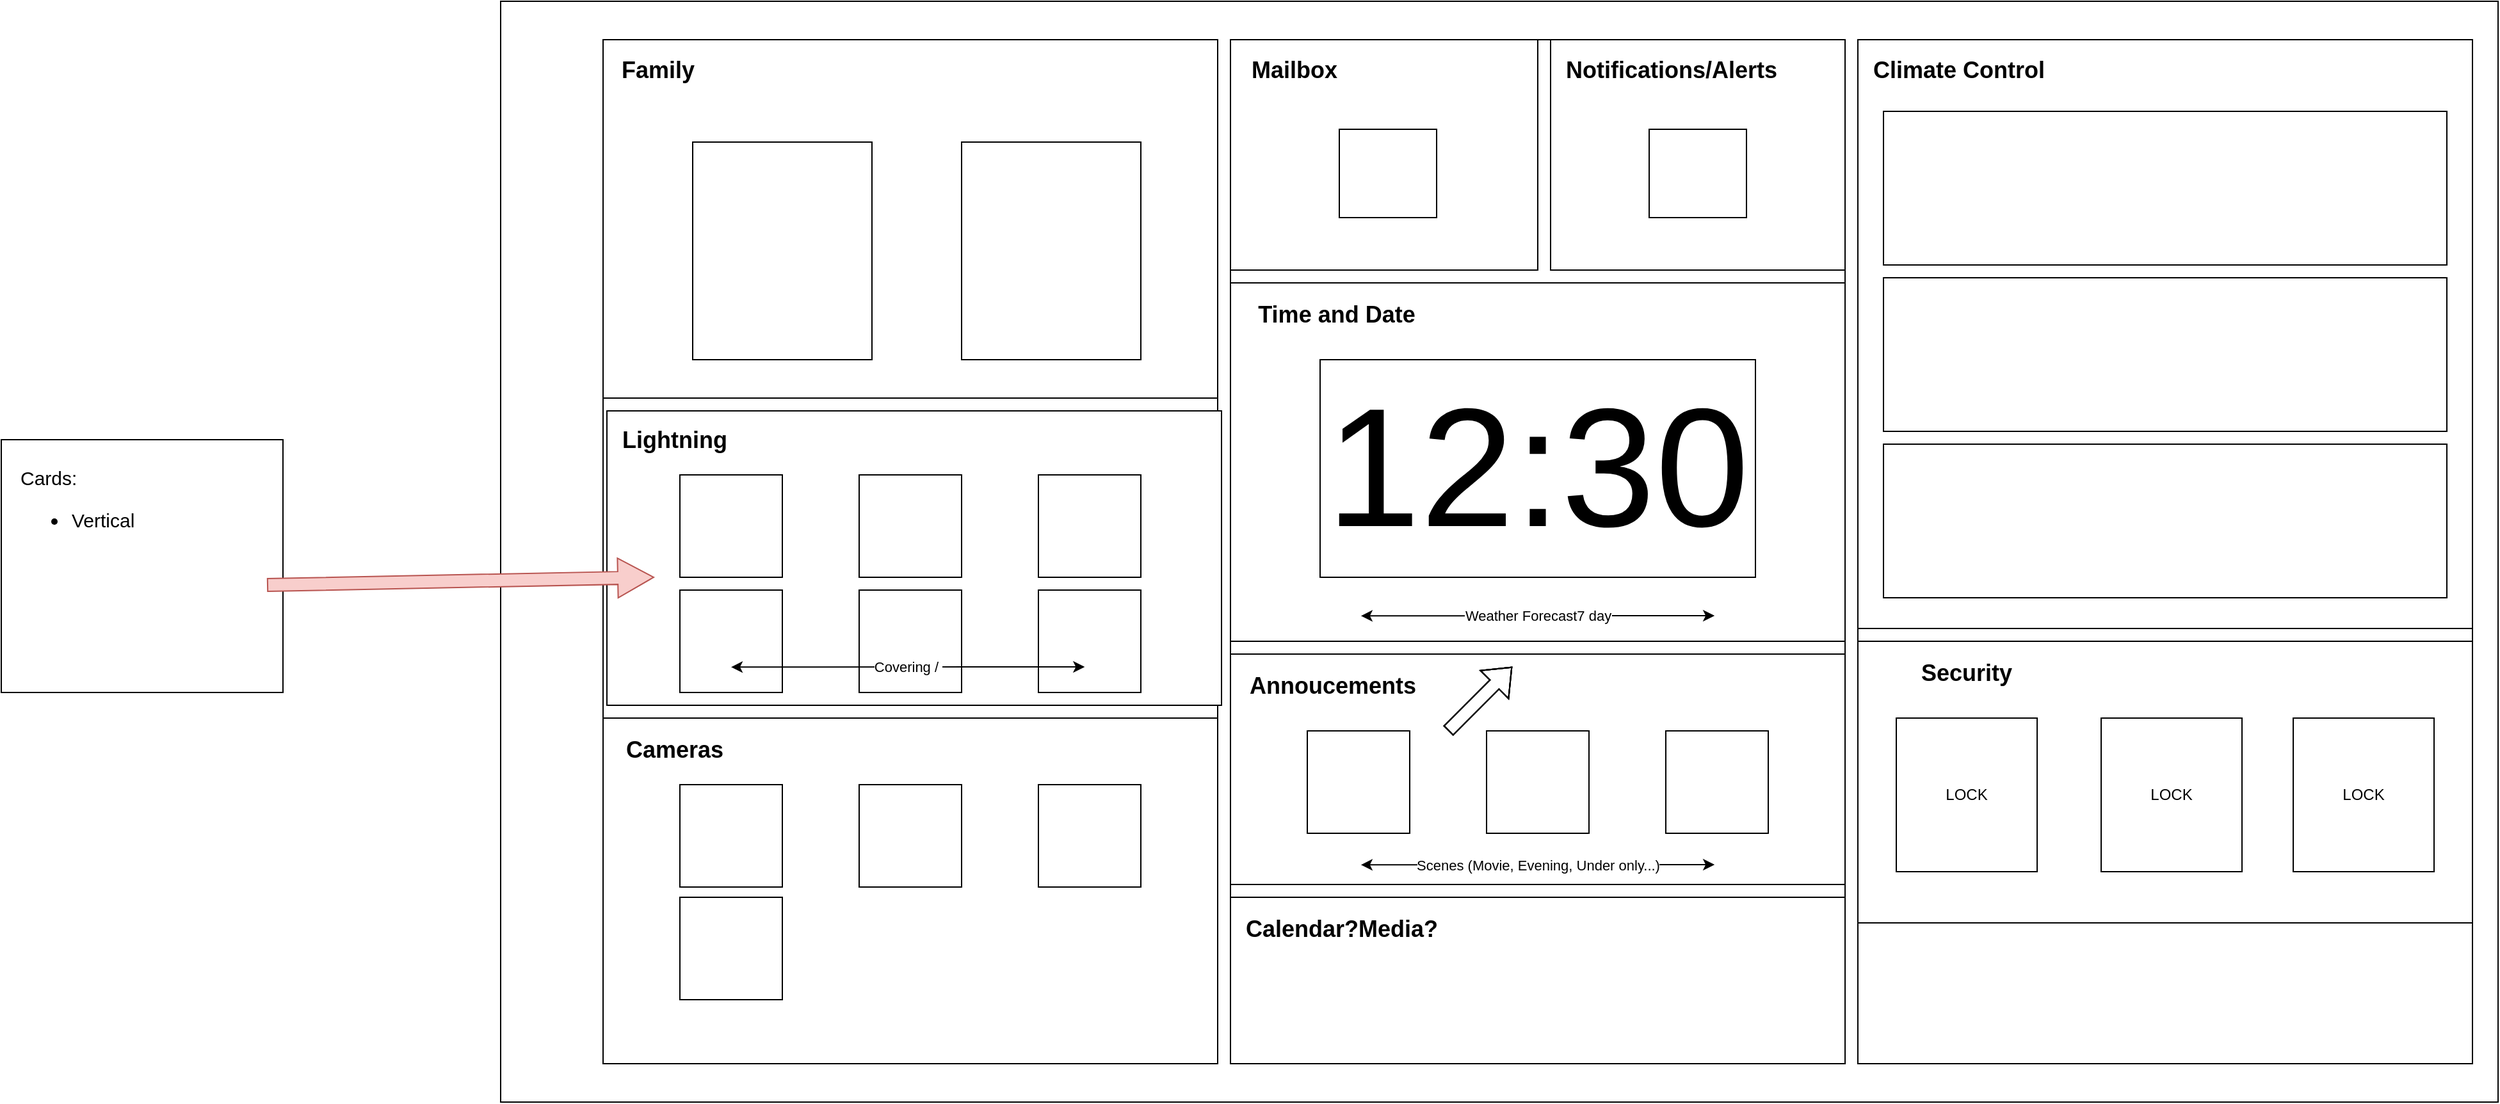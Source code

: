 <mxfile version="22.0.8" type="github">
  <diagram name="Page-1" id="KdnuUVCQC9oS23Y6pPz5">
    <mxGraphModel dx="3774" dy="2210" grid="1" gridSize="10" guides="1" tooltips="1" connect="1" arrows="1" fold="1" page="1" pageScale="1" pageWidth="850" pageHeight="1100" math="0" shadow="0">
      <root>
        <mxCell id="0" />
        <mxCell id="1" parent="0" />
        <mxCell id="yemGNK3ef8xx2PF9k67M-2" value="" style="rounded=0;whiteSpace=wrap;html=1;" parent="1" vertex="1">
          <mxGeometry x="-1080" y="-260" width="1560" height="860" as="geometry" />
        </mxCell>
        <mxCell id="yemGNK3ef8xx2PF9k67M-4" value="" style="rounded=0;whiteSpace=wrap;html=1;" parent="1" vertex="1">
          <mxGeometry x="-1000" y="-230" width="480" height="800" as="geometry" />
        </mxCell>
        <mxCell id="yemGNK3ef8xx2PF9k67M-5" value="" style="rounded=0;whiteSpace=wrap;html=1;" parent="1" vertex="1">
          <mxGeometry x="-20" y="-230" width="480" height="800" as="geometry" />
        </mxCell>
        <mxCell id="yemGNK3ef8xx2PF9k67M-6" value="" style="rounded=0;whiteSpace=wrap;html=1;" parent="1" vertex="1">
          <mxGeometry x="-510" y="-230" width="480" height="800" as="geometry" />
        </mxCell>
        <mxCell id="yemGNK3ef8xx2PF9k67M-7" value="" style="rounded=0;whiteSpace=wrap;html=1;" parent="1" vertex="1">
          <mxGeometry x="-1000" y="-230" width="480" height="280" as="geometry" />
        </mxCell>
        <mxCell id="yemGNK3ef8xx2PF9k67M-8" value="" style="rounded=0;whiteSpace=wrap;html=1;" parent="1" vertex="1">
          <mxGeometry x="-997" y="60" width="480" height="230" as="geometry" />
        </mxCell>
        <mxCell id="yemGNK3ef8xx2PF9k67M-9" value="" style="rounded=0;whiteSpace=wrap;html=1;" parent="1" vertex="1">
          <mxGeometry x="-1000" y="300" width="480" height="270" as="geometry" />
        </mxCell>
        <mxCell id="yemGNK3ef8xx2PF9k67M-10" value="" style="rounded=0;whiteSpace=wrap;html=1;" parent="1" vertex="1">
          <mxGeometry x="-510" y="-230" width="240" height="180" as="geometry" />
        </mxCell>
        <mxCell id="yemGNK3ef8xx2PF9k67M-11" value="" style="rounded=0;whiteSpace=wrap;html=1;" parent="1" vertex="1">
          <mxGeometry x="-510" y="-40" width="480" height="280" as="geometry" />
        </mxCell>
        <mxCell id="yemGNK3ef8xx2PF9k67M-12" value="" style="rounded=0;whiteSpace=wrap;html=1;" parent="1" vertex="1">
          <mxGeometry x="-20" y="-230" width="480" height="460" as="geometry" />
        </mxCell>
        <mxCell id="yemGNK3ef8xx2PF9k67M-13" value="" style="rounded=0;whiteSpace=wrap;html=1;" parent="1" vertex="1">
          <mxGeometry x="-20" y="240" width="480" height="220" as="geometry" />
        </mxCell>
        <mxCell id="yemGNK3ef8xx2PF9k67M-14" value="" style="rounded=0;whiteSpace=wrap;html=1;" parent="1" vertex="1">
          <mxGeometry x="-510" y="250" width="480" height="180" as="geometry" />
        </mxCell>
        <mxCell id="yemGNK3ef8xx2PF9k67M-16" value="" style="rounded=0;whiteSpace=wrap;html=1;" parent="1" vertex="1">
          <mxGeometry x="-720" y="-150" width="140" height="170" as="geometry" />
        </mxCell>
        <mxCell id="yemGNK3ef8xx2PF9k67M-17" value="" style="rounded=0;whiteSpace=wrap;html=1;" parent="1" vertex="1">
          <mxGeometry x="-930" y="-150" width="140" height="170" as="geometry" />
        </mxCell>
        <mxCell id="yemGNK3ef8xx2PF9k67M-22" value="&lt;b style=&quot;border-color: var(--border-color);&quot;&gt;&lt;font style=&quot;border-color: var(--border-color); font-size: 18px;&quot;&gt;Family&lt;/font&gt;&lt;/b&gt;" style="text;html=1;strokeColor=none;fillColor=none;align=center;verticalAlign=middle;whiteSpace=wrap;rounded=0;" parent="1" vertex="1">
          <mxGeometry x="-987" y="-221" width="60" height="30" as="geometry" />
        </mxCell>
        <mxCell id="yemGNK3ef8xx2PF9k67M-23" value="&lt;b style=&quot;border-color: var(--border-color);&quot;&gt;&lt;font style=&quot;border-color: var(--border-color); font-size: 18px;&quot;&gt;Lightning&lt;/font&gt;&lt;/b&gt;" style="text;html=1;strokeColor=none;fillColor=none;align=center;verticalAlign=middle;whiteSpace=wrap;rounded=0;" parent="1" vertex="1">
          <mxGeometry x="-974" y="68" width="60" height="30" as="geometry" />
        </mxCell>
        <mxCell id="yemGNK3ef8xx2PF9k67M-24" value="" style="rounded=0;whiteSpace=wrap;html=1;" parent="1" vertex="1">
          <mxGeometry x="-940" y="110" width="80" height="80" as="geometry" />
        </mxCell>
        <mxCell id="yemGNK3ef8xx2PF9k67M-25" value="" style="rounded=0;whiteSpace=wrap;html=1;" parent="1" vertex="1">
          <mxGeometry x="-940" y="200" width="80" height="80" as="geometry" />
        </mxCell>
        <mxCell id="yemGNK3ef8xx2PF9k67M-26" value="" style="rounded=0;whiteSpace=wrap;html=1;" parent="1" vertex="1">
          <mxGeometry x="-800" y="110" width="80" height="80" as="geometry" />
        </mxCell>
        <mxCell id="yemGNK3ef8xx2PF9k67M-27" value="" style="rounded=0;whiteSpace=wrap;html=1;" parent="1" vertex="1">
          <mxGeometry x="-800" y="200" width="80" height="80" as="geometry" />
        </mxCell>
        <mxCell id="yemGNK3ef8xx2PF9k67M-28" value="" style="rounded=0;whiteSpace=wrap;html=1;" parent="1" vertex="1">
          <mxGeometry x="-660" y="110" width="80" height="80" as="geometry" />
        </mxCell>
        <mxCell id="yemGNK3ef8xx2PF9k67M-29" value="" style="rounded=0;whiteSpace=wrap;html=1;" parent="1" vertex="1">
          <mxGeometry x="-660" y="200" width="80" height="80" as="geometry" />
        </mxCell>
        <mxCell id="yemGNK3ef8xx2PF9k67M-31" value="Covering /&amp;nbsp;" style="endArrow=classic;startArrow=classic;html=1;rounded=0;exitX=-0.008;exitY=0.833;exitDx=0;exitDy=0;exitPerimeter=0;" parent="1" edge="1">
          <mxGeometry width="50" height="50" relative="1" as="geometry">
            <mxPoint x="-623.84" y="260.0" as="sourcePoint" />
            <mxPoint x="-900" y="260.15" as="targetPoint" />
          </mxGeometry>
        </mxCell>
        <mxCell id="yemGNK3ef8xx2PF9k67M-32" value="&lt;b style=&quot;border-color: var(--border-color);&quot;&gt;&lt;font style=&quot;border-color: var(--border-color); font-size: 18px;&quot;&gt;Cameras&lt;/font&gt;&lt;/b&gt;" style="text;html=1;strokeColor=none;fillColor=none;align=center;verticalAlign=middle;whiteSpace=wrap;rounded=0;" parent="1" vertex="1">
          <mxGeometry x="-974" y="310" width="60" height="30" as="geometry" />
        </mxCell>
        <mxCell id="yemGNK3ef8xx2PF9k67M-33" value="" style="rounded=0;whiteSpace=wrap;html=1;" parent="1" vertex="1">
          <mxGeometry x="-940" y="352" width="80" height="80" as="geometry" />
        </mxCell>
        <mxCell id="yemGNK3ef8xx2PF9k67M-34" value="" style="rounded=0;whiteSpace=wrap;html=1;" parent="1" vertex="1">
          <mxGeometry x="-800" y="352" width="80" height="80" as="geometry" />
        </mxCell>
        <mxCell id="yemGNK3ef8xx2PF9k67M-35" value="" style="rounded=0;whiteSpace=wrap;html=1;" parent="1" vertex="1">
          <mxGeometry x="-660" y="352" width="80" height="80" as="geometry" />
        </mxCell>
        <mxCell id="yemGNK3ef8xx2PF9k67M-36" value="" style="rounded=0;whiteSpace=wrap;html=1;" parent="1" vertex="1">
          <mxGeometry x="-940" y="440" width="80" height="80" as="geometry" />
        </mxCell>
        <mxCell id="yemGNK3ef8xx2PF9k67M-37" value="" style="rounded=0;whiteSpace=wrap;html=1;" parent="1" vertex="1">
          <mxGeometry x="-260" y="-230" width="230" height="180" as="geometry" />
        </mxCell>
        <mxCell id="yemGNK3ef8xx2PF9k67M-40" value="&lt;font style=&quot;font-size: 132px;&quot;&gt;12:30&lt;/font&gt;" style="rounded=0;whiteSpace=wrap;html=1;" parent="1" vertex="1">
          <mxGeometry x="-440" y="20" width="340" height="170" as="geometry" />
        </mxCell>
        <mxCell id="yemGNK3ef8xx2PF9k67M-41" value="&lt;b style=&quot;border-color: var(--border-color);&quot;&gt;&lt;font style=&quot;border-color: var(--border-color); font-size: 18px;&quot;&gt;Time and Date&lt;/font&gt;&lt;/b&gt;" style="text;html=1;strokeColor=none;fillColor=none;align=center;verticalAlign=middle;whiteSpace=wrap;rounded=0;" parent="1" vertex="1">
          <mxGeometry x="-517" y="-30" width="180" height="30" as="geometry" />
        </mxCell>
        <mxCell id="yemGNK3ef8xx2PF9k67M-42" value="Weather Forecast7 day" style="endArrow=classic;startArrow=classic;html=1;rounded=0;exitX=-0.008;exitY=0.833;exitDx=0;exitDy=0;exitPerimeter=0;" parent="1" edge="1">
          <mxGeometry width="50" height="50" relative="1" as="geometry">
            <mxPoint x="-131.92" y="220.0" as="sourcePoint" />
            <mxPoint x="-408.08" y="220.15" as="targetPoint" />
          </mxGeometry>
        </mxCell>
        <mxCell id="yemGNK3ef8xx2PF9k67M-43" value="&lt;b style=&quot;border-color: var(--border-color);&quot;&gt;&lt;font style=&quot;border-color: var(--border-color); font-size: 18px;&quot;&gt;Mailbox&lt;/font&gt;&lt;/b&gt;" style="text;html=1;strokeColor=none;fillColor=none;align=center;verticalAlign=middle;whiteSpace=wrap;rounded=0;" parent="1" vertex="1">
          <mxGeometry x="-490" y="-221" width="60" height="30" as="geometry" />
        </mxCell>
        <mxCell id="yemGNK3ef8xx2PF9k67M-44" value="" style="rounded=0;whiteSpace=wrap;html=1;" parent="1" vertex="1">
          <mxGeometry x="-425" y="-160" width="76" height="69" as="geometry" />
        </mxCell>
        <mxCell id="yemGNK3ef8xx2PF9k67M-45" value="&lt;b style=&quot;border-color: var(--border-color);&quot;&gt;&lt;font style=&quot;border-color: var(--border-color); font-size: 18px;&quot;&gt;Notifications/Alerts&lt;/font&gt;&lt;/b&gt;" style="text;html=1;strokeColor=none;fillColor=none;align=left;verticalAlign=middle;whiteSpace=wrap;rounded=0;" parent="1" vertex="1">
          <mxGeometry x="-250" y="-221" width="370" height="30" as="geometry" />
        </mxCell>
        <mxCell id="yemGNK3ef8xx2PF9k67M-46" value="" style="rounded=0;whiteSpace=wrap;html=1;" parent="1" vertex="1">
          <mxGeometry x="-183" y="-160" width="76" height="69" as="geometry" />
        </mxCell>
        <mxCell id="yemGNK3ef8xx2PF9k67M-47" value="" style="rounded=0;whiteSpace=wrap;html=1;" parent="1" vertex="1">
          <mxGeometry y="-174" width="440" height="120" as="geometry" />
        </mxCell>
        <mxCell id="yemGNK3ef8xx2PF9k67M-48" value="&lt;b style=&quot;border-color: var(--border-color);&quot;&gt;&lt;font style=&quot;border-color: var(--border-color); font-size: 18px;&quot;&gt;Climate Control&lt;/font&gt;&lt;/b&gt;" style="text;html=1;strokeColor=none;fillColor=none;align=left;verticalAlign=middle;whiteSpace=wrap;rounded=0;" parent="1" vertex="1">
          <mxGeometry x="-10" y="-221" width="210" height="30" as="geometry" />
        </mxCell>
        <mxCell id="yemGNK3ef8xx2PF9k67M-49" value="" style="rounded=0;whiteSpace=wrap;html=1;" parent="1" vertex="1">
          <mxGeometry y="-44" width="440" height="120" as="geometry" />
        </mxCell>
        <mxCell id="yemGNK3ef8xx2PF9k67M-50" value="" style="rounded=0;whiteSpace=wrap;html=1;" parent="1" vertex="1">
          <mxGeometry y="86" width="440" height="120" as="geometry" />
        </mxCell>
        <mxCell id="yemGNK3ef8xx2PF9k67M-51" value="LOCK" style="rounded=0;whiteSpace=wrap;html=1;" parent="1" vertex="1">
          <mxGeometry x="10" y="300" width="110" height="120" as="geometry" />
        </mxCell>
        <mxCell id="yemGNK3ef8xx2PF9k67M-52" value="&lt;b style=&quot;border-color: var(--border-color);&quot;&gt;&lt;font style=&quot;border-color: var(--border-color); font-size: 18px;&quot;&gt;Security&lt;/font&gt;&lt;/b&gt;" style="text;html=1;strokeColor=none;fillColor=none;align=center;verticalAlign=middle;whiteSpace=wrap;rounded=0;" parent="1" vertex="1">
          <mxGeometry x="-40" y="250" width="210" height="30" as="geometry" />
        </mxCell>
        <mxCell id="yemGNK3ef8xx2PF9k67M-55" value="LOCK" style="rounded=0;whiteSpace=wrap;html=1;" parent="1" vertex="1">
          <mxGeometry x="170" y="300" width="110" height="120" as="geometry" />
        </mxCell>
        <mxCell id="yemGNK3ef8xx2PF9k67M-56" value="LOCK" style="rounded=0;whiteSpace=wrap;html=1;" parent="1" vertex="1">
          <mxGeometry x="320" y="300" width="110" height="120" as="geometry" />
        </mxCell>
        <mxCell id="yemGNK3ef8xx2PF9k67M-57" value="&lt;span style=&quot;font-size: 18px;&quot;&gt;&lt;b&gt;Annoucements&lt;/b&gt;&lt;/span&gt;" style="text;html=1;strokeColor=none;fillColor=none;align=center;verticalAlign=middle;whiteSpace=wrap;rounded=0;" parent="1" vertex="1">
          <mxGeometry x="-460" y="260" width="60" height="30" as="geometry" />
        </mxCell>
        <mxCell id="yemGNK3ef8xx2PF9k67M-60" value="" style="rounded=0;whiteSpace=wrap;html=1;" parent="1" vertex="1">
          <mxGeometry x="-450" y="310" width="80" height="80" as="geometry" />
        </mxCell>
        <mxCell id="yemGNK3ef8xx2PF9k67M-61" value="" style="rounded=0;whiteSpace=wrap;html=1;" parent="1" vertex="1">
          <mxGeometry x="-310" y="310" width="80" height="80" as="geometry" />
        </mxCell>
        <mxCell id="yemGNK3ef8xx2PF9k67M-62" value="" style="rounded=0;whiteSpace=wrap;html=1;" parent="1" vertex="1">
          <mxGeometry x="-170" y="310" width="80" height="80" as="geometry" />
        </mxCell>
        <mxCell id="yemGNK3ef8xx2PF9k67M-63" value="Scenes (Movie, Evening, Under only...)" style="endArrow=classic;startArrow=classic;html=1;rounded=0;exitX=-0.008;exitY=0.833;exitDx=0;exitDy=0;exitPerimeter=0;" parent="1" edge="1">
          <mxGeometry width="50" height="50" relative="1" as="geometry">
            <mxPoint x="-131.92" y="414.5" as="sourcePoint" />
            <mxPoint x="-408.08" y="414.65" as="targetPoint" />
          </mxGeometry>
        </mxCell>
        <mxCell id="yemGNK3ef8xx2PF9k67M-66" value="" style="rounded=0;whiteSpace=wrap;html=1;" parent="1" vertex="1">
          <mxGeometry x="-510" y="440" width="480" height="130" as="geometry" />
        </mxCell>
        <mxCell id="yemGNK3ef8xx2PF9k67M-67" value="&lt;span style=&quot;font-size: 18px;&quot;&gt;&lt;b&gt;Calendar?Media?&lt;/b&gt;&lt;/span&gt;" style="text;html=1;strokeColor=none;fillColor=none;align=left;verticalAlign=middle;whiteSpace=wrap;rounded=0;" parent="1" vertex="1">
          <mxGeometry x="-500" y="450" width="460" height="30" as="geometry" />
        </mxCell>
        <mxCell id="roR2t2V7URhrr3iy0xUd-1" value="" style="shape=flexArrow;endArrow=classic;html=1;rounded=0;" edge="1" parent="1">
          <mxGeometry width="50" height="50" relative="1" as="geometry">
            <mxPoint x="-340" y="310" as="sourcePoint" />
            <mxPoint x="-290" y="260" as="targetPoint" />
          </mxGeometry>
        </mxCell>
        <mxCell id="roR2t2V7URhrr3iy0xUd-2" value="" style="shape=flexArrow;endArrow=classic;html=1;rounded=0;" edge="1" parent="1">
          <mxGeometry width="50" height="50" relative="1" as="geometry">
            <mxPoint x="-340" y="310" as="sourcePoint" />
            <mxPoint x="-290" y="260" as="targetPoint" />
          </mxGeometry>
        </mxCell>
        <mxCell id="roR2t2V7URhrr3iy0xUd-3" value="" style="shape=flexArrow;endArrow=classic;html=1;rounded=0;" edge="1" parent="1">
          <mxGeometry width="50" height="50" relative="1" as="geometry">
            <mxPoint x="-340" y="310" as="sourcePoint" />
            <mxPoint x="-290" y="260" as="targetPoint" />
          </mxGeometry>
        </mxCell>
        <mxCell id="roR2t2V7URhrr3iy0xUd-4" value="" style="shape=flexArrow;endArrow=classic;html=1;rounded=0;" edge="1" parent="1">
          <mxGeometry width="50" height="50" relative="1" as="geometry">
            <mxPoint x="-340" y="310" as="sourcePoint" />
            <mxPoint x="-290" y="260" as="targetPoint" />
          </mxGeometry>
        </mxCell>
        <mxCell id="roR2t2V7URhrr3iy0xUd-7" value="" style="rounded=0;whiteSpace=wrap;html=1;align=left;" vertex="1" parent="1">
          <mxGeometry x="-1470" y="82.5" width="220" height="197.5" as="geometry" />
        </mxCell>
        <mxCell id="roR2t2V7URhrr3iy0xUd-5" value="" style="shape=flexArrow;endArrow=classic;html=1;rounded=0;fillColor=#f8cecc;strokeColor=#b85450;endSize=9;startSize=5;strokeWidth=1;exitX=1;exitY=1;exitDx=0;exitDy=0;" edge="1" parent="1" source="roR2t2V7URhrr3iy0xUd-6">
          <mxGeometry width="50" height="50" relative="1" as="geometry">
            <mxPoint x="-1160" y="260" as="sourcePoint" />
            <mxPoint x="-960" y="190" as="targetPoint" />
          </mxGeometry>
        </mxCell>
        <mxCell id="roR2t2V7URhrr3iy0xUd-6" value="&lt;span style=&quot;font-size: 15px;&quot;&gt;Cards:&lt;br&gt;&lt;ul style=&quot;&quot;&gt;&lt;li style=&quot;&quot;&gt;&lt;span style=&quot;&quot;&gt;Vertical&lt;/span&gt;&lt;/li&gt;&lt;/ul&gt;&lt;/span&gt;" style="text;html=1;strokeColor=none;fillColor=none;align=left;verticalAlign=middle;whiteSpace=wrap;rounded=0;" vertex="1" parent="1">
          <mxGeometry x="-1457.5" y="76" width="195" height="120" as="geometry" />
        </mxCell>
      </root>
    </mxGraphModel>
  </diagram>
</mxfile>
